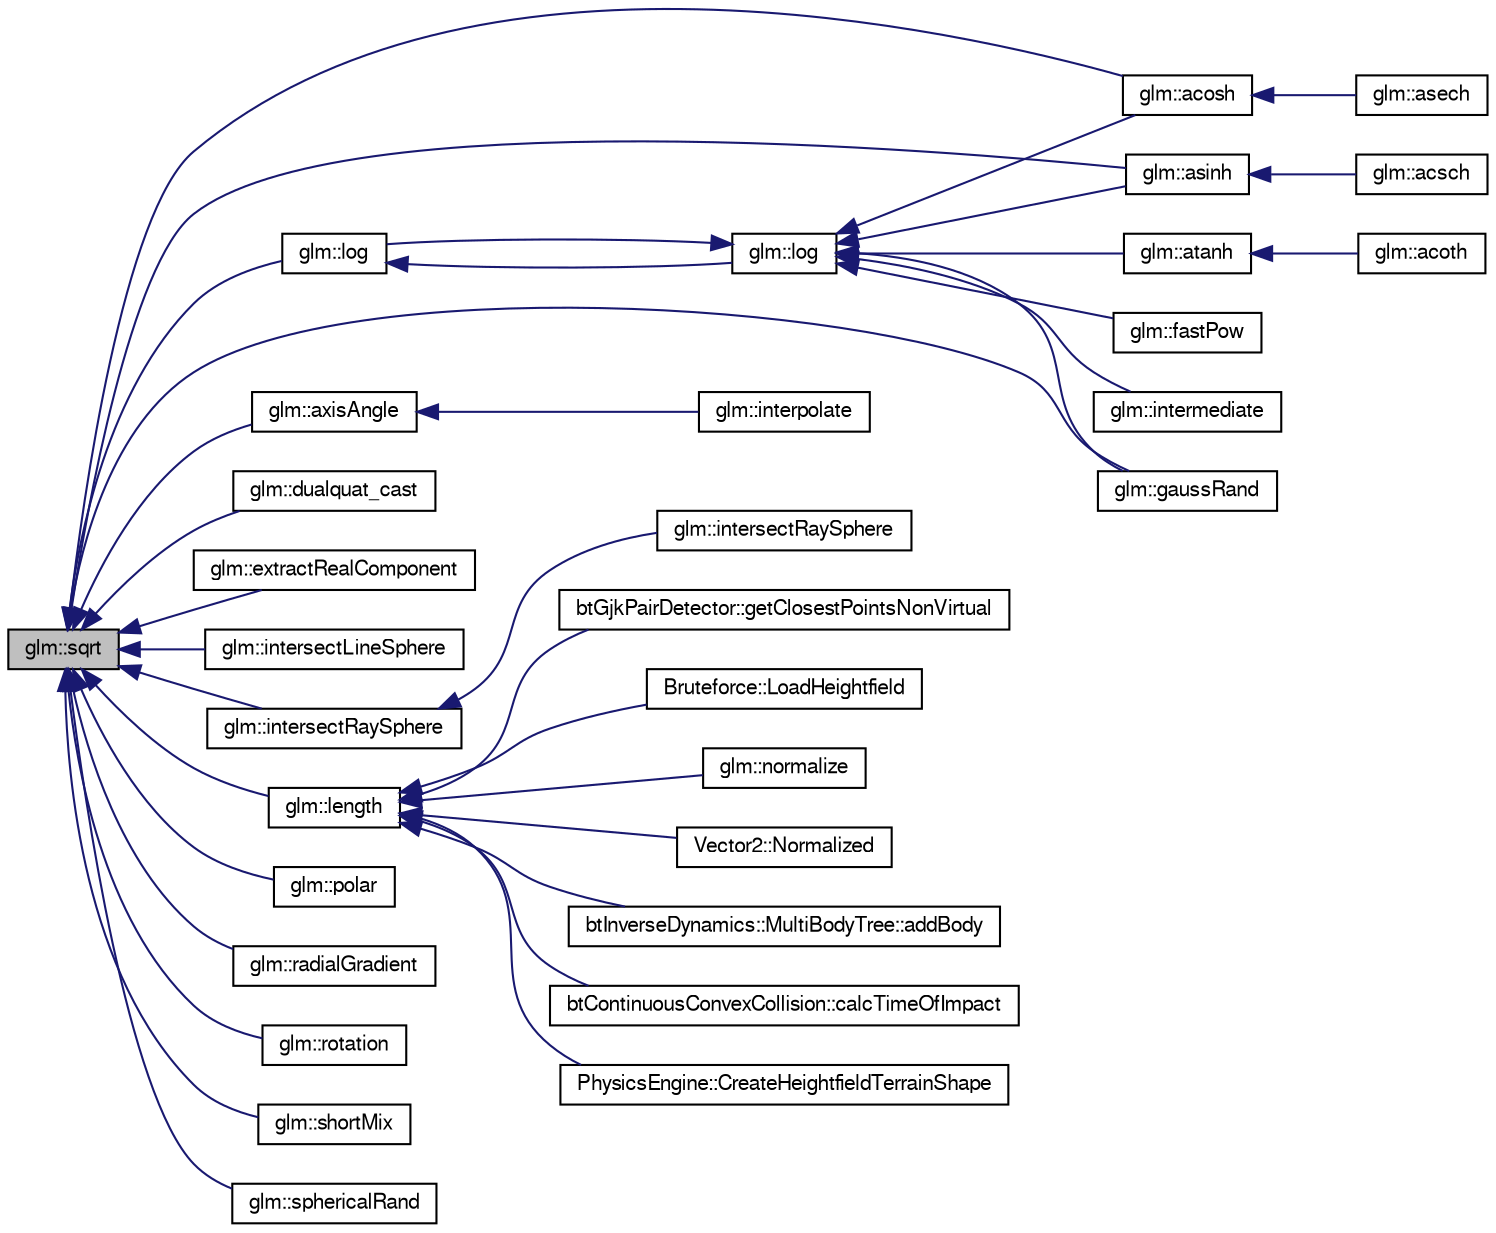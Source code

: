 digraph G
{
  bgcolor="transparent";
  edge [fontname="FreeSans",fontsize=10,labelfontname="FreeSans",labelfontsize=10];
  node [fontname="FreeSans",fontsize=10,shape=record];
  rankdir=LR;
  Node1 [label="glm::sqrt",height=0.2,width=0.4,color="black", fillcolor="grey75", style="filled" fontcolor="black"];
  Node1 -> Node2 [dir=back,color="midnightblue",fontsize=10,style="solid"];
  Node2 [label="glm::acosh",height=0.2,width=0.4,color="black",URL="$group__core__func__trigonometric.html#g7d91deddd26925a390f08448a1b9ab1a"];
  Node2 -> Node3 [dir=back,color="midnightblue",fontsize=10,style="solid"];
  Node3 [label="glm::asech",height=0.2,width=0.4,color="black",URL="$group__gtc__reciprocal.html#g05d1bc30693d02a9a08c9044d75c5333"];
  Node1 -> Node4 [dir=back,color="midnightblue",fontsize=10,style="solid"];
  Node4 [label="glm::asinh",height=0.2,width=0.4,color="black",URL="$group__core__func__trigonometric.html#gaedecffe9a7c10e5930c4ec938a0ca2e"];
  Node4 -> Node5 [dir=back,color="midnightblue",fontsize=10,style="solid"];
  Node5 [label="glm::acsch",height=0.2,width=0.4,color="black",URL="$group__gtc__reciprocal.html#gb24c5c23d9d3d10517ad80f5af515b0e"];
  Node1 -> Node6 [dir=back,color="midnightblue",fontsize=10,style="solid"];
  Node6 [label="glm::axisAngle",height=0.2,width=0.4,color="black",URL="$group__gtx__matrix__interpolation.html#g16474d44af6a32a07c50df2409526d95"];
  Node6 -> Node7 [dir=back,color="midnightblue",fontsize=10,style="solid"];
  Node7 [label="glm::interpolate",height=0.2,width=0.4,color="black",URL="$group__gtx__matrix__interpolation.html#gc618bbef632f87be5c570aa5afe63f30"];
  Node1 -> Node8 [dir=back,color="midnightblue",fontsize=10,style="solid"];
  Node8 [label="glm::dualquat_cast",height=0.2,width=0.4,color="black",URL="$group__gtc__dual__quaternion.html#ge10828b8a3ab80fa7e9e429ebaefb9e0"];
  Node1 -> Node9 [dir=back,color="midnightblue",fontsize=10,style="solid"];
  Node9 [label="glm::extractRealComponent",height=0.2,width=0.4,color="black",URL="$group__gtx__quaternion.html#g1185beb6d3dd4bcf64ea30f5f12a7368"];
  Node1 -> Node10 [dir=back,color="midnightblue",fontsize=10,style="solid"];
  Node10 [label="glm::gaussRand",height=0.2,width=0.4,color="black",URL="$group__gtc__random.html#gc045638daf634b0221ef4baaaf643cb2"];
  Node1 -> Node11 [dir=back,color="midnightblue",fontsize=10,style="solid"];
  Node11 [label="glm::intersectLineSphere",height=0.2,width=0.4,color="black",URL="$group__gtx__intersect.html#g28b9b80acf2ea35780709e01b27ab60f"];
  Node1 -> Node12 [dir=back,color="midnightblue",fontsize=10,style="solid"];
  Node12 [label="glm::intersectRaySphere",height=0.2,width=0.4,color="black",URL="$group__gtx__intersect.html#g95b17f6f08015c92fc8ac3e83010492d"];
  Node12 -> Node13 [dir=back,color="midnightblue",fontsize=10,style="solid"];
  Node13 [label="glm::intersectRaySphere",height=0.2,width=0.4,color="black",URL="$group__gtx__intersect.html#g2e6a97dd3fcdbf83c24dd3499f81014b"];
  Node1 -> Node14 [dir=back,color="midnightblue",fontsize=10,style="solid"];
  Node14 [label="glm::length",height=0.2,width=0.4,color="black",URL="$group__gtc__quaternion.html#g286560b01bedb4e046ffb71de22464f4"];
  Node14 -> Node15 [dir=back,color="midnightblue",fontsize=10,style="solid"];
  Node15 [label="btInverseDynamics::MultiBodyTree::addBody",height=0.2,width=0.4,color="black",URL="$classbt_inverse_dynamics_1_1_multi_body_tree.html#d1f6d18e60ec7be3ec03b5aa9b8875b6"];
  Node14 -> Node16 [dir=back,color="midnightblue",fontsize=10,style="solid"];
  Node16 [label="btContinuousConvexCollision::calcTimeOfImpact",height=0.2,width=0.4,color="black",URL="$classbt_continuous_convex_collision.html#fc75a57bddfeded52781bbd65ee16f37",tooltip="cast a convex against another convex object"];
  Node14 -> Node17 [dir=back,color="midnightblue",fontsize=10,style="solid"];
  Node17 [label="PhysicsEngine::CreateHeightfieldTerrainShape",height=0.2,width=0.4,color="black",URL="$class_physics_engine.html#f951fe2e462f4b487b653199298a1bb3",tooltip="Create a heightfield terrain shape."];
  Node14 -> Node18 [dir=back,color="midnightblue",fontsize=10,style="solid"];
  Node18 [label="btGjkPairDetector::getClosestPointsNonVirtual",height=0.2,width=0.4,color="black",URL="$classbt_gjk_pair_detector.html#bc29953dd7aee59e9ca887963c26c8c2"];
  Node14 -> Node19 [dir=back,color="midnightblue",fontsize=10,style="solid"];
  Node19 [label="Bruteforce::LoadHeightfield",height=0.2,width=0.4,color="black",URL="$class_bruteforce.html#adf9803b858d6d43bc887d7a3506fb2a",tooltip="Loads the heightfield data."];
  Node14 -> Node20 [dir=back,color="midnightblue",fontsize=10,style="solid"];
  Node20 [label="glm::normalize",height=0.2,width=0.4,color="black",URL="$group__gtc__quaternion.html#g396b587a47d7e611895b2c95892a2e17"];
  Node14 -> Node21 [dir=back,color="midnightblue",fontsize=10,style="solid"];
  Node21 [label="Vector2::Normalized",height=0.2,width=0.4,color="black",URL="$struct_vector2.html#34d1ee65e90865a7078dbc7e80e3c7e8",tooltip="Calculates a normalized version of the vector."];
  Node1 -> Node22 [dir=back,color="midnightblue",fontsize=10,style="solid"];
  Node22 [label="glm::log",height=0.2,width=0.4,color="black",URL="$group__gtx__quaternion.html#gbed81c73a777fce84fe442bbc17c13ce"];
  Node22 -> Node23 [dir=back,color="midnightblue",fontsize=10,style="solid"];
  Node23 [label="glm::log",height=0.2,width=0.4,color="black",URL="$group__core__func__exponential.html#gce8148db3949f9260f6f883f8dbae808"];
  Node23 -> Node2 [dir=back,color="midnightblue",fontsize=10,style="solid"];
  Node23 -> Node4 [dir=back,color="midnightblue",fontsize=10,style="solid"];
  Node23 -> Node24 [dir=back,color="midnightblue",fontsize=10,style="solid"];
  Node24 [label="glm::atanh",height=0.2,width=0.4,color="black",URL="$group__core__func__trigonometric.html#g5207916954ad98477bf488a9a188f045"];
  Node24 -> Node25 [dir=back,color="midnightblue",fontsize=10,style="solid"];
  Node25 [label="glm::acoth",height=0.2,width=0.4,color="black",URL="$group__gtc__reciprocal.html#g651e435e3e8f63b1ea1da0e5e7581864"];
  Node23 -> Node26 [dir=back,color="midnightblue",fontsize=10,style="solid"];
  Node26 [label="glm::fastPow",height=0.2,width=0.4,color="black",URL="$group__gtx__fast__exponential.html#g399b134d7015729817135440eb047d5a"];
  Node23 -> Node10 [dir=back,color="midnightblue",fontsize=10,style="solid"];
  Node23 -> Node27 [dir=back,color="midnightblue",fontsize=10,style="solid"];
  Node27 [label="glm::intermediate",height=0.2,width=0.4,color="black",URL="$group__gtx__quaternion.html#ge94a070898e8be560a5dcf8e15854b2d"];
  Node23 -> Node22 [dir=back,color="midnightblue",fontsize=10,style="solid"];
  Node1 -> Node28 [dir=back,color="midnightblue",fontsize=10,style="solid"];
  Node28 [label="glm::polar",height=0.2,width=0.4,color="black",URL="$group__gtx__polar__coordinates.html#g65a075c52ee1c699d77c4a98dd266006"];
  Node1 -> Node29 [dir=back,color="midnightblue",fontsize=10,style="solid"];
  Node29 [label="glm::radialGradient",height=0.2,width=0.4,color="black",URL="$group__gtx__gradient__paint.html#g5e9373dad017d6547ce8db966d02394e"];
  Node1 -> Node30 [dir=back,color="midnightblue",fontsize=10,style="solid"];
  Node30 [label="glm::rotation",height=0.2,width=0.4,color="black",URL="$group__gtx__quaternion.html#gf7a15242ef69e5c997df231b28b92cef"];
  Node1 -> Node31 [dir=back,color="midnightblue",fontsize=10,style="solid"];
  Node31 [label="glm::shortMix",height=0.2,width=0.4,color="black",URL="$group__gtx__quaternion.html#g1d83d29dc8f5870d70d2833c64be777c"];
  Node1 -> Node32 [dir=back,color="midnightblue",fontsize=10,style="solid"];
  Node32 [label="glm::sphericalRand",height=0.2,width=0.4,color="black",URL="$group__gtc__random.html#g02f5a6b98ae4e494eef340bcdd38ed35"];
}
